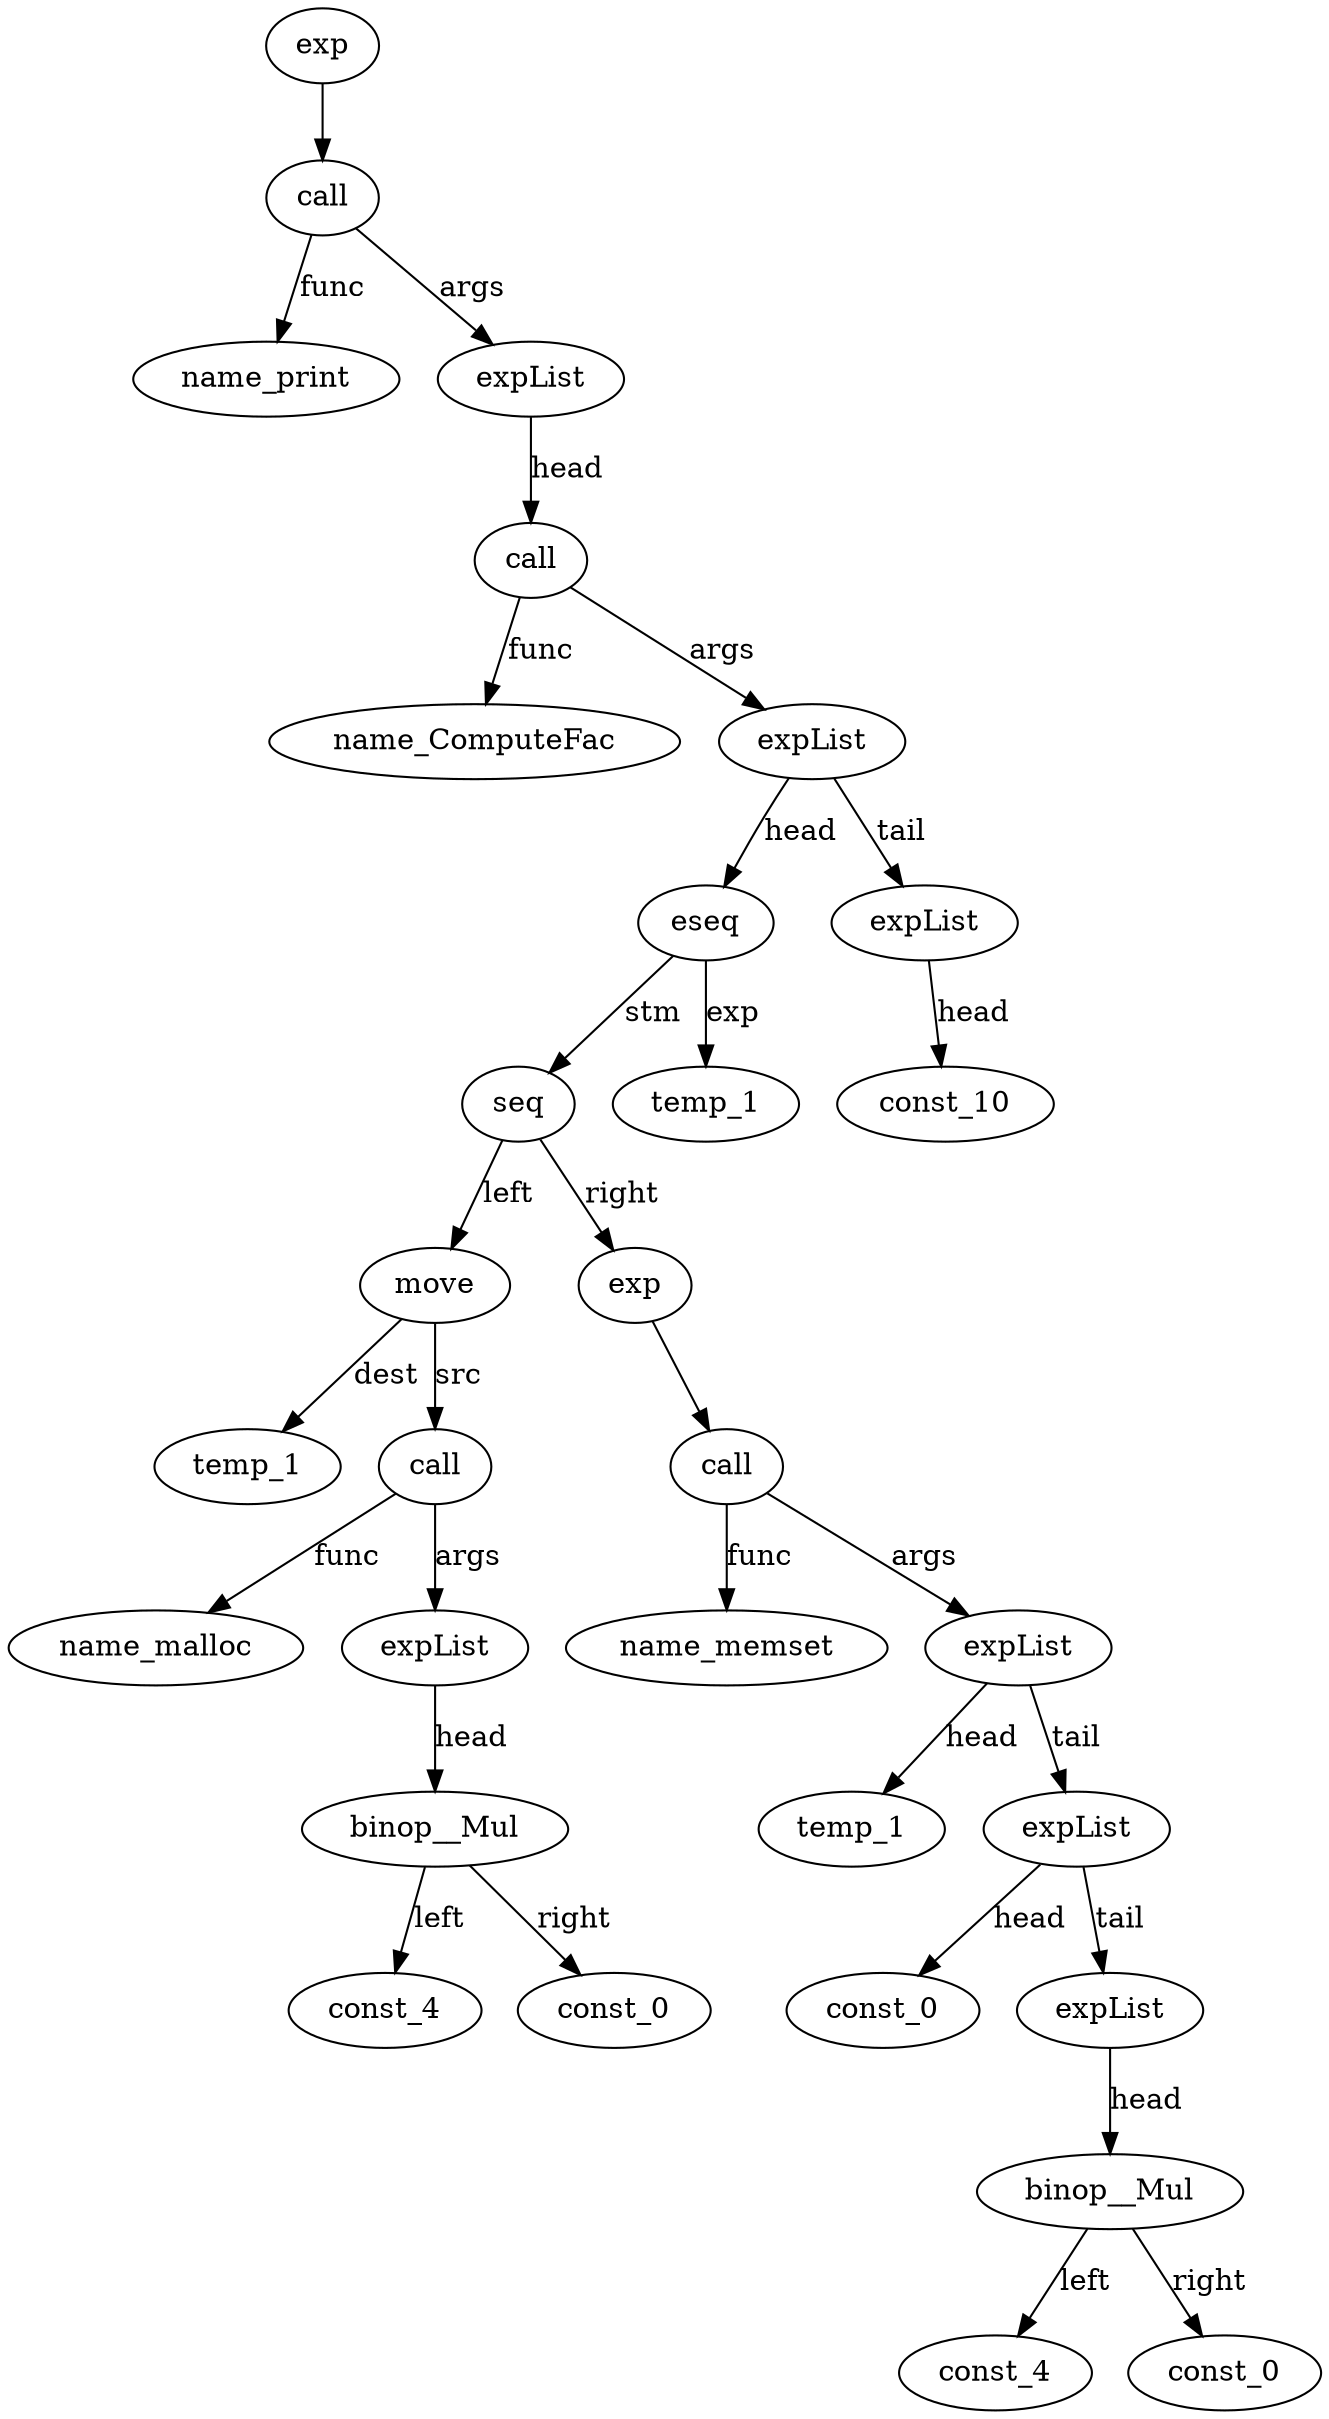 digraph {
name_print__id_0 [ label="name_print" ]; 
name_ComputeFac__id_1 [ label="name_ComputeFac" ]; 
temp_1__id_2 [ label="temp_1" ]; 
name_malloc__id_3 [ label="name_malloc" ]; 
const_4__id_4 [ label="const_4" ]; 
const_0__id_5 [ label="const_0" ]; 
binop__Mul__id_6 [ label="binop__Mul" ]; 
binop__Mul__id_6 -> const_0__id_5 [ label="right"] ; 
binop__Mul__id_6 -> const_4__id_4 [ label="left"] ; 
expList__id_7 [ label="expList" ]; 
expList__id_7 -> binop__Mul__id_6 [ label="head"] ; 
call__id_8 [ label="call" ]; 
call__id_8 -> name_malloc__id_3 [ label="func"] ; 
call__id_8 -> expList__id_7 [ label="args"] ; 
move__id_9 [ label="move" ]; 
move__id_9 -> temp_1__id_2 [ label="dest"] ; 
move__id_9 -> call__id_8 [ label="src"] ; 
name_memset__id_10 [ label="name_memset" ]; 
temp_1__id_11 [ label="temp_1" ]; 
const_0__id_12 [ label="const_0" ]; 
const_4__id_13 [ label="const_4" ]; 
const_0__id_14 [ label="const_0" ]; 
binop__Mul__id_15 [ label="binop__Mul" ]; 
binop__Mul__id_15 -> const_0__id_14 [ label="right"] ; 
binop__Mul__id_15 -> const_4__id_13 [ label="left"] ; 
expList__id_16 [ label="expList" ]; 
expList__id_16 -> binop__Mul__id_15 [ label="head"] ; 
expList__id_17 [ label="expList" ]; 
expList__id_17 -> const_0__id_12 [ label="head"] ; 
expList__id_17 -> expList__id_16 [ label="tail"] ; 
expList__id_18 [ label="expList" ]; 
expList__id_18 -> temp_1__id_11 [ label="head"] ; 
expList__id_18 -> expList__id_17 [ label="tail"] ; 
call__id_19 [ label="call" ]; 
call__id_19 -> name_memset__id_10 [ label="func"] ; 
call__id_19 -> expList__id_18 [ label="args"] ; 
exp__id_20 [ label="exp" ]; 
exp__id_20 -> call__id_19 ; 
seq__id_21 [ label="seq" ]; 
seq__id_21 -> move__id_9 [ label="left"] ; 
seq__id_21 -> exp__id_20 [ label="right"] ; 
temp_1__id_22 [ label="temp_1" ]; 
eseq__id_23 [ label="eseq" ]; 
eseq__id_23 -> temp_1__id_22 [ label="exp"] ; 
eseq__id_23 -> seq__id_21 [ label="stm"] ; 
const_10__id_24 [ label="const_10" ]; 
expList__id_25 [ label="expList" ]; 
expList__id_25 -> const_10__id_24 [ label="head"] ; 
expList__id_26 [ label="expList" ]; 
expList__id_26 -> eseq__id_23 [ label="head"] ; 
expList__id_26 -> expList__id_25 [ label="tail"] ; 
call__id_27 [ label="call" ]; 
call__id_27 -> name_ComputeFac__id_1 [ label="func"] ; 
call__id_27 -> expList__id_26 [ label="args"] ; 
expList__id_28 [ label="expList" ]; 
expList__id_28 -> call__id_27 [ label="head"] ; 
call__id_29 [ label="call" ]; 
call__id_29 -> name_print__id_0 [ label="func"] ; 
call__id_29 -> expList__id_28 [ label="args"] ; 
exp__id_30 [ label="exp" ]; 
exp__id_30 -> call__id_29 ; 

}